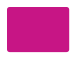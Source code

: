 @startuml

skinparam ClassBackgroundColor #MediumVioletRed
skinparam ClassFontColor #MediumVioletRed
skinparam ClassBorderColor #MediumVioletRed

skinparam ClassStereotypeFontSize 0
skinparam CircledCharacterFontSize 0
skinparam CircledCharacterRadius 0
skinparam ClassBorderThickness 0
skinparam Shadowing false

class Dummy

@enduml